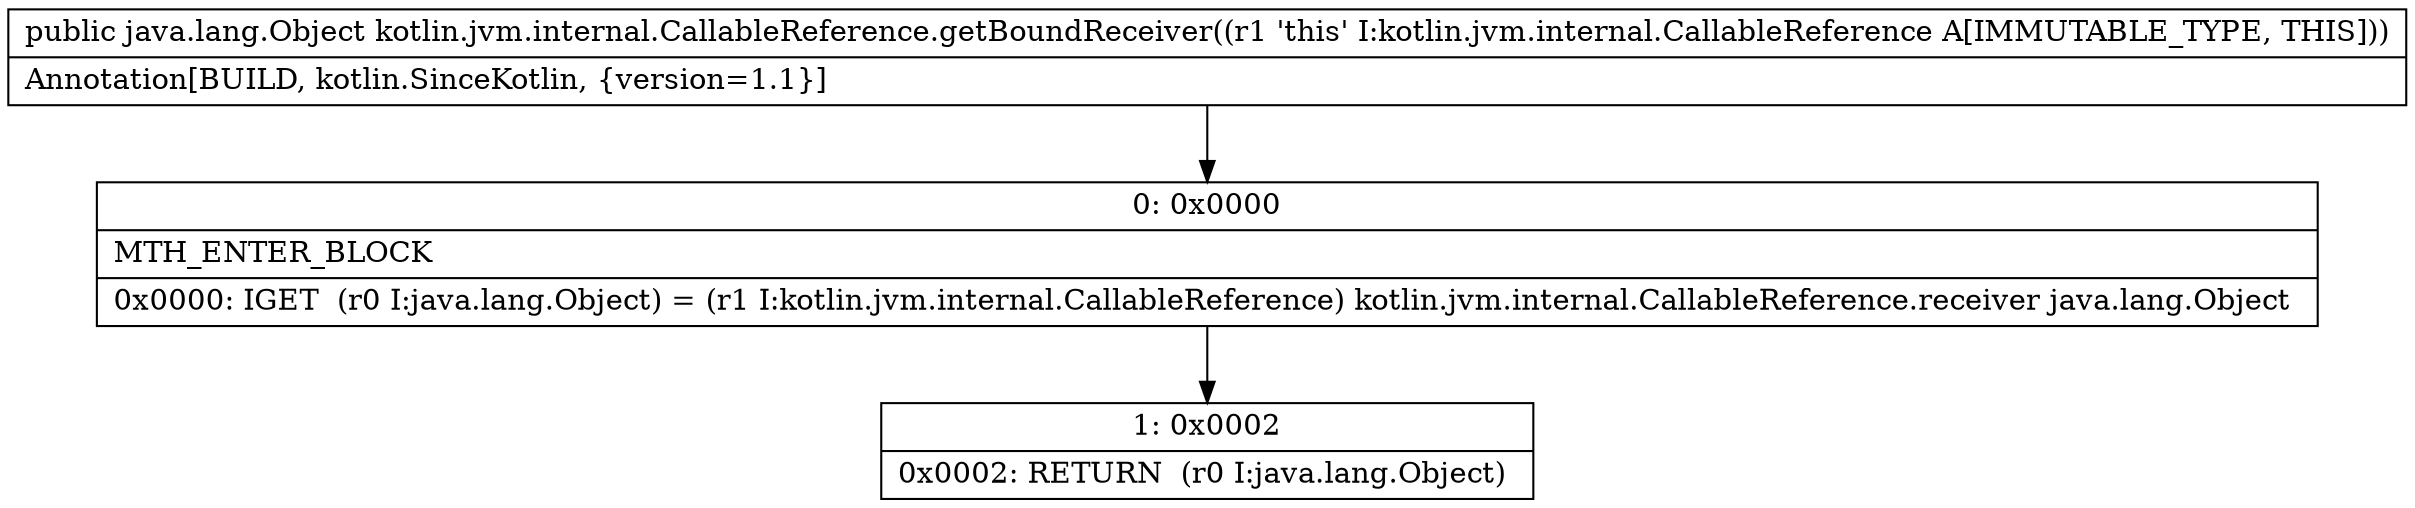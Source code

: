 digraph "CFG forkotlin.jvm.internal.CallableReference.getBoundReceiver()Ljava\/lang\/Object;" {
Node_0 [shape=record,label="{0\:\ 0x0000|MTH_ENTER_BLOCK\l|0x0000: IGET  (r0 I:java.lang.Object) = (r1 I:kotlin.jvm.internal.CallableReference) kotlin.jvm.internal.CallableReference.receiver java.lang.Object \l}"];
Node_1 [shape=record,label="{1\:\ 0x0002|0x0002: RETURN  (r0 I:java.lang.Object) \l}"];
MethodNode[shape=record,label="{public java.lang.Object kotlin.jvm.internal.CallableReference.getBoundReceiver((r1 'this' I:kotlin.jvm.internal.CallableReference A[IMMUTABLE_TYPE, THIS]))  | Annotation[BUILD, kotlin.SinceKotlin, \{version=1.1\}]\l}"];
MethodNode -> Node_0;
Node_0 -> Node_1;
}

